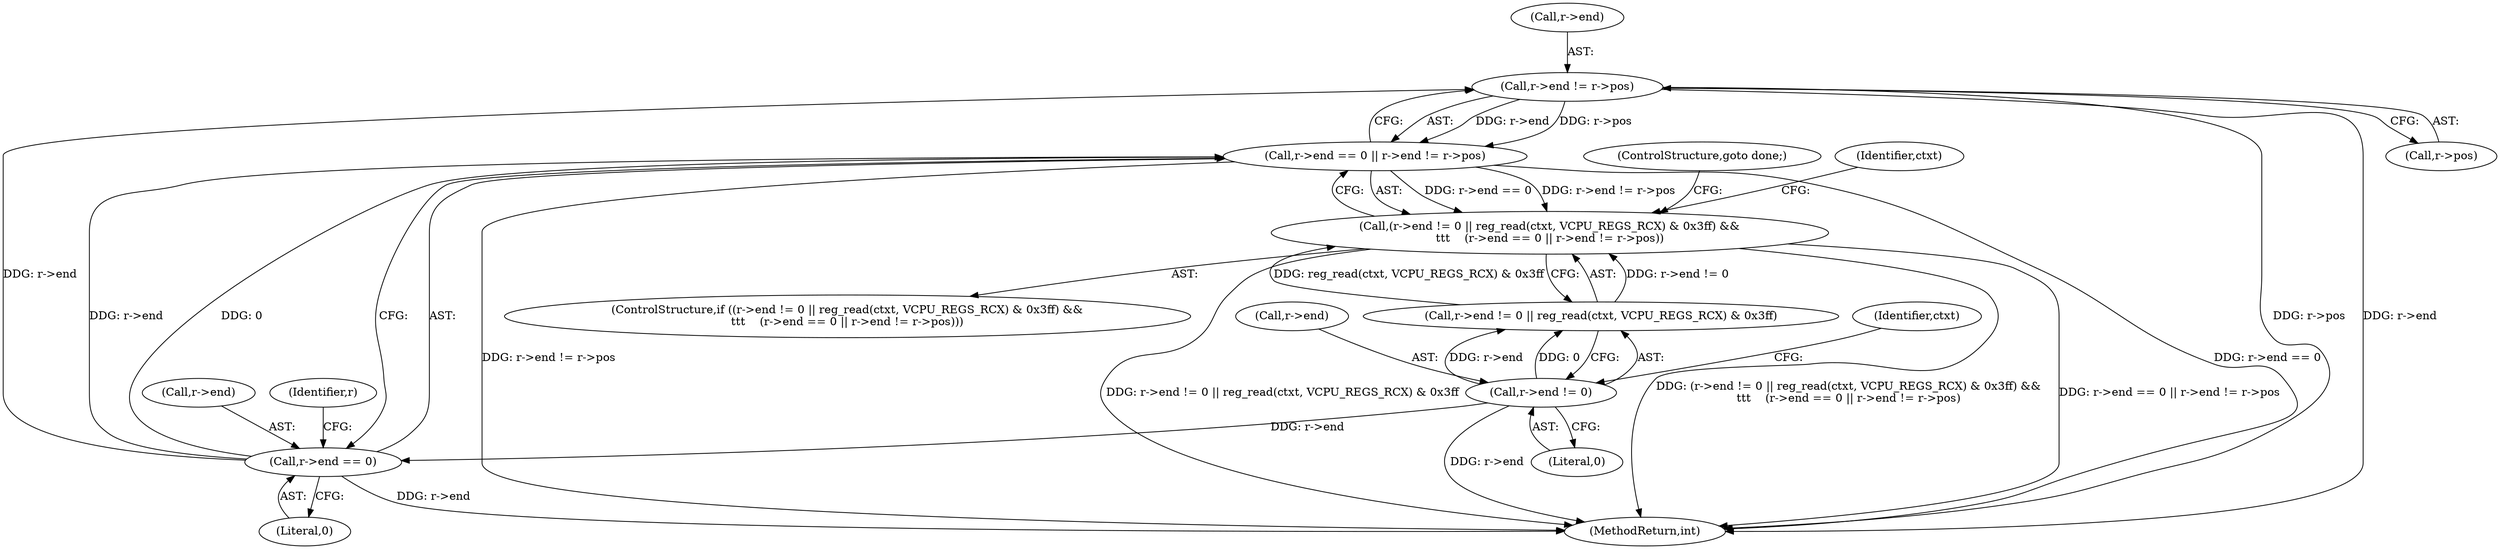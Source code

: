 digraph "0_linux_234f3ce485d54017f15cf5e0699cff4100121601_8@pointer" {
"1001161" [label="(Call,r->end != r->pos)"];
"1001156" [label="(Call,r->end == 0)"];
"1001145" [label="(Call,r->end != 0)"];
"1001155" [label="(Call,r->end == 0 || r->end != r->pos)"];
"1001143" [label="(Call,(r->end != 0 || reg_read(ctxt, VCPU_REGS_RCX) & 0x3ff) &&\n\t\t\t    (r->end == 0 || r->end != r->pos))"];
"1001162" [label="(Call,r->end)"];
"1001146" [label="(Call,r->end)"];
"1001160" [label="(Literal,0)"];
"1001474" [label="(MethodReturn,int)"];
"1001163" [label="(Identifier,r)"];
"1001144" [label="(Call,r->end != 0 || reg_read(ctxt, VCPU_REGS_RCX) & 0x3ff)"];
"1001145" [label="(Call,r->end != 0)"];
"1001180" [label="(ControlStructure,goto done;)"];
"1001155" [label="(Call,r->end == 0 || r->end != r->pos)"];
"1001165" [label="(Call,r->pos)"];
"1001157" [label="(Call,r->end)"];
"1001161" [label="(Call,r->end != r->pos)"];
"1001142" [label="(ControlStructure,if ((r->end != 0 || reg_read(ctxt, VCPU_REGS_RCX) & 0x3ff) &&\n\t\t\t    (r->end == 0 || r->end != r->pos)))"];
"1001172" [label="(Identifier,ctxt)"];
"1001143" [label="(Call,(r->end != 0 || reg_read(ctxt, VCPU_REGS_RCX) & 0x3ff) &&\n\t\t\t    (r->end == 0 || r->end != r->pos))"];
"1001156" [label="(Call,r->end == 0)"];
"1001149" [label="(Literal,0)"];
"1001152" [label="(Identifier,ctxt)"];
"1001161" -> "1001155"  [label="AST: "];
"1001161" -> "1001165"  [label="CFG: "];
"1001162" -> "1001161"  [label="AST: "];
"1001165" -> "1001161"  [label="AST: "];
"1001155" -> "1001161"  [label="CFG: "];
"1001161" -> "1001474"  [label="DDG: r->pos"];
"1001161" -> "1001474"  [label="DDG: r->end"];
"1001161" -> "1001155"  [label="DDG: r->end"];
"1001161" -> "1001155"  [label="DDG: r->pos"];
"1001156" -> "1001161"  [label="DDG: r->end"];
"1001156" -> "1001155"  [label="AST: "];
"1001156" -> "1001160"  [label="CFG: "];
"1001157" -> "1001156"  [label="AST: "];
"1001160" -> "1001156"  [label="AST: "];
"1001163" -> "1001156"  [label="CFG: "];
"1001155" -> "1001156"  [label="CFG: "];
"1001156" -> "1001474"  [label="DDG: r->end"];
"1001156" -> "1001155"  [label="DDG: r->end"];
"1001156" -> "1001155"  [label="DDG: 0"];
"1001145" -> "1001156"  [label="DDG: r->end"];
"1001145" -> "1001144"  [label="AST: "];
"1001145" -> "1001149"  [label="CFG: "];
"1001146" -> "1001145"  [label="AST: "];
"1001149" -> "1001145"  [label="AST: "];
"1001152" -> "1001145"  [label="CFG: "];
"1001144" -> "1001145"  [label="CFG: "];
"1001145" -> "1001474"  [label="DDG: r->end"];
"1001145" -> "1001144"  [label="DDG: r->end"];
"1001145" -> "1001144"  [label="DDG: 0"];
"1001155" -> "1001143"  [label="AST: "];
"1001143" -> "1001155"  [label="CFG: "];
"1001155" -> "1001474"  [label="DDG: r->end == 0"];
"1001155" -> "1001474"  [label="DDG: r->end != r->pos"];
"1001155" -> "1001143"  [label="DDG: r->end == 0"];
"1001155" -> "1001143"  [label="DDG: r->end != r->pos"];
"1001143" -> "1001142"  [label="AST: "];
"1001143" -> "1001144"  [label="CFG: "];
"1001144" -> "1001143"  [label="AST: "];
"1001172" -> "1001143"  [label="CFG: "];
"1001180" -> "1001143"  [label="CFG: "];
"1001143" -> "1001474"  [label="DDG: r->end == 0 || r->end != r->pos"];
"1001143" -> "1001474"  [label="DDG: r->end != 0 || reg_read(ctxt, VCPU_REGS_RCX) & 0x3ff"];
"1001143" -> "1001474"  [label="DDG: (r->end != 0 || reg_read(ctxt, VCPU_REGS_RCX) & 0x3ff) &&\n\t\t\t    (r->end == 0 || r->end != r->pos)"];
"1001144" -> "1001143"  [label="DDG: r->end != 0"];
"1001144" -> "1001143"  [label="DDG: reg_read(ctxt, VCPU_REGS_RCX) & 0x3ff"];
}
